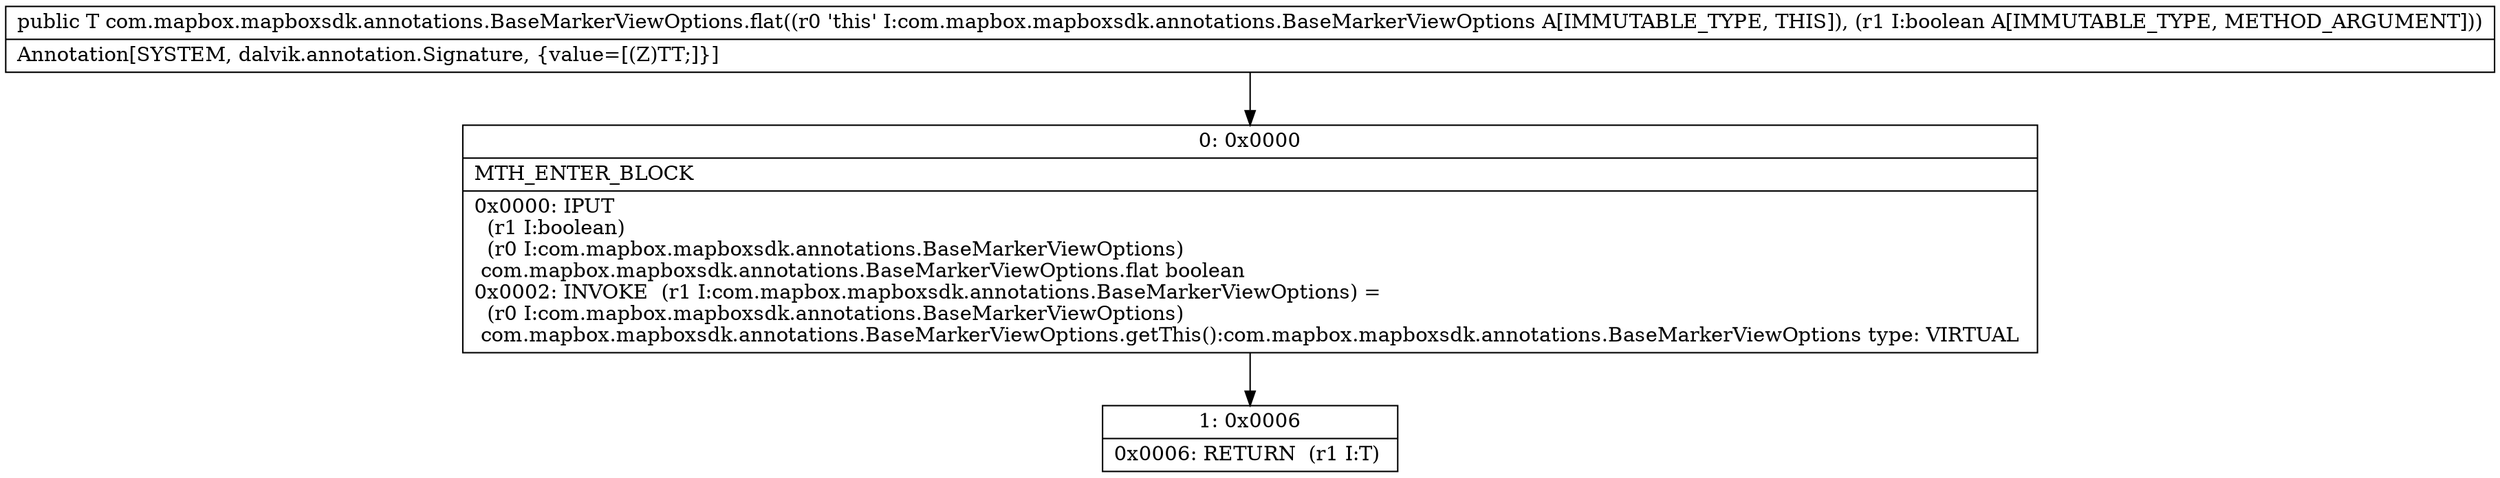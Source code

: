 digraph "CFG forcom.mapbox.mapboxsdk.annotations.BaseMarkerViewOptions.flat(Z)Lcom\/mapbox\/mapboxsdk\/annotations\/BaseMarkerViewOptions;" {
Node_0 [shape=record,label="{0\:\ 0x0000|MTH_ENTER_BLOCK\l|0x0000: IPUT  \l  (r1 I:boolean)\l  (r0 I:com.mapbox.mapboxsdk.annotations.BaseMarkerViewOptions)\l com.mapbox.mapboxsdk.annotations.BaseMarkerViewOptions.flat boolean \l0x0002: INVOKE  (r1 I:com.mapbox.mapboxsdk.annotations.BaseMarkerViewOptions) = \l  (r0 I:com.mapbox.mapboxsdk.annotations.BaseMarkerViewOptions)\l com.mapbox.mapboxsdk.annotations.BaseMarkerViewOptions.getThis():com.mapbox.mapboxsdk.annotations.BaseMarkerViewOptions type: VIRTUAL \l}"];
Node_1 [shape=record,label="{1\:\ 0x0006|0x0006: RETURN  (r1 I:T) \l}"];
MethodNode[shape=record,label="{public T com.mapbox.mapboxsdk.annotations.BaseMarkerViewOptions.flat((r0 'this' I:com.mapbox.mapboxsdk.annotations.BaseMarkerViewOptions A[IMMUTABLE_TYPE, THIS]), (r1 I:boolean A[IMMUTABLE_TYPE, METHOD_ARGUMENT]))  | Annotation[SYSTEM, dalvik.annotation.Signature, \{value=[(Z)TT;]\}]\l}"];
MethodNode -> Node_0;
Node_0 -> Node_1;
}

